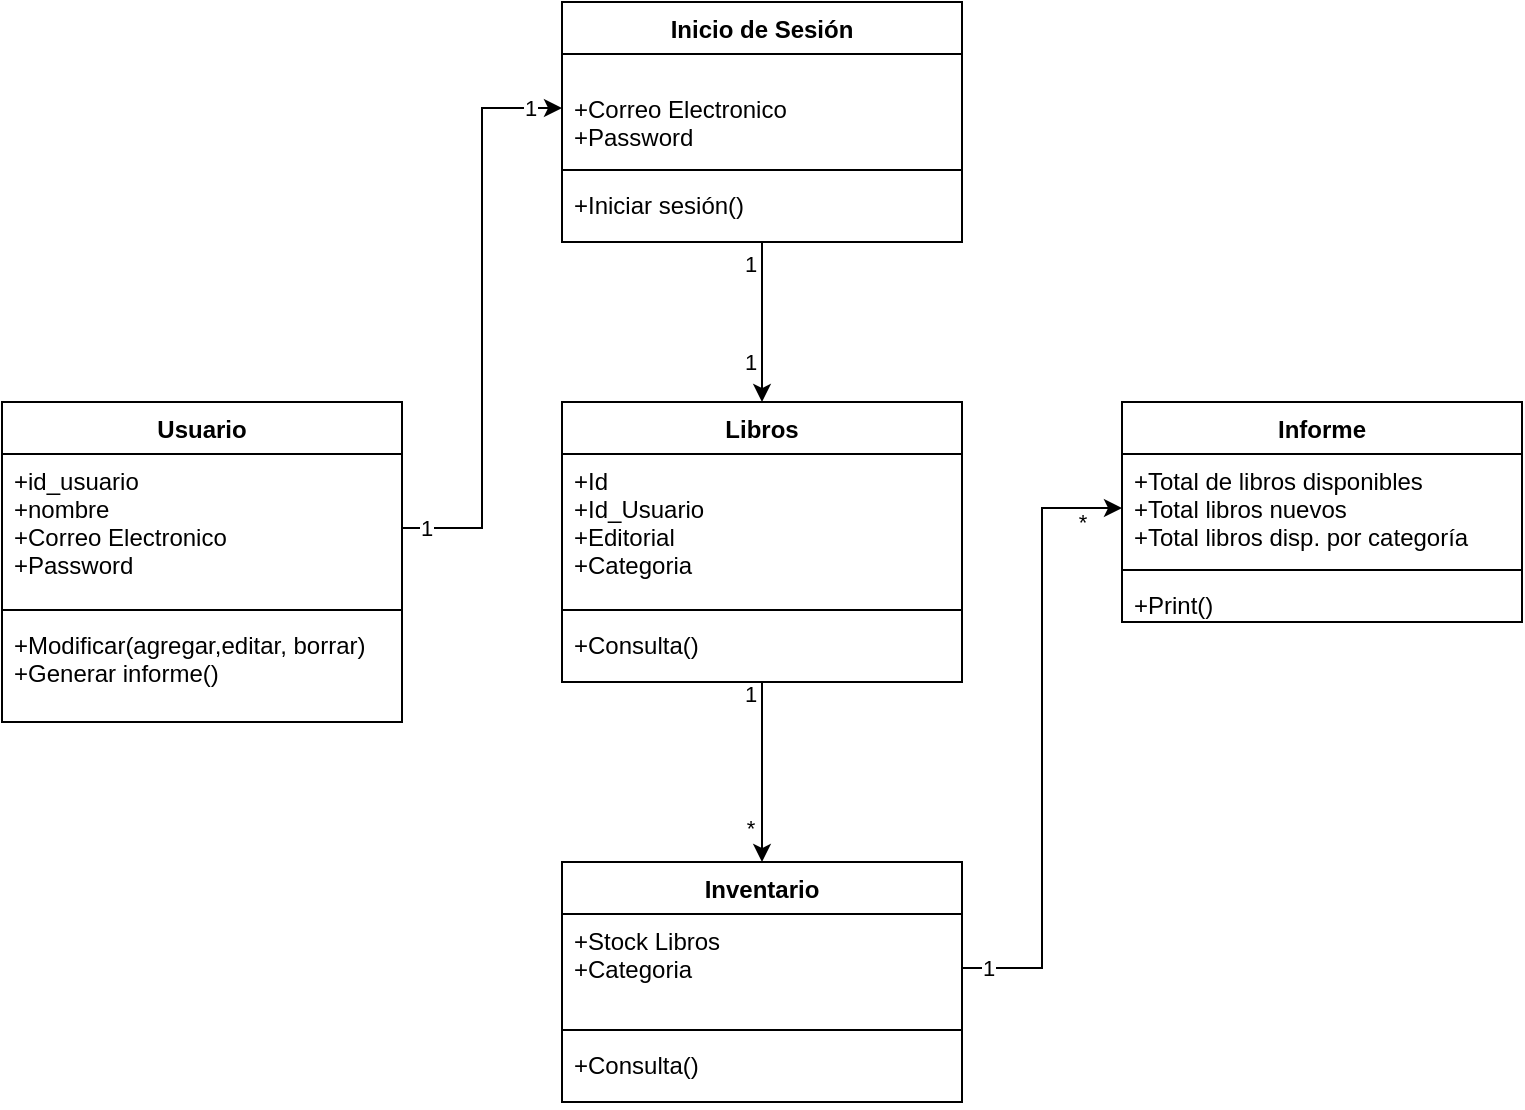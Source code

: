 <mxfile version="17.4.1" type="device"><diagram id="WMyjS5RUAPeBDCnNow36" name="Page-1"><mxGraphModel dx="1673" dy="865" grid="1" gridSize="10" guides="1" tooltips="1" connect="1" arrows="1" fold="1" page="1" pageScale="1" pageWidth="827" pageHeight="1169" math="0" shadow="0"><root><mxCell id="0"/><mxCell id="1" parent="0"/><mxCell id="A_r3FEsSaBhXF9sxY0YL-143" value="Usuario" style="swimlane;fontStyle=1;align=center;verticalAlign=top;childLayout=stackLayout;horizontal=1;startSize=26;horizontalStack=0;resizeParent=1;resizeParentMax=0;resizeLast=0;collapsible=1;marginBottom=0;" vertex="1" parent="1"><mxGeometry x="40" y="460" width="200" height="160" as="geometry"/></mxCell><mxCell id="A_r3FEsSaBhXF9sxY0YL-144" value="+id_usuario&#xA;+nombre&#xA;+Correo Electronico&#xA;+Password&#xA;&#xA;" style="text;strokeColor=none;fillColor=none;align=left;verticalAlign=top;spacingLeft=4;spacingRight=4;overflow=hidden;rotatable=0;points=[[0,0.5],[1,0.5]];portConstraint=eastwest;" vertex="1" parent="A_r3FEsSaBhXF9sxY0YL-143"><mxGeometry y="26" width="200" height="74" as="geometry"/></mxCell><mxCell id="A_r3FEsSaBhXF9sxY0YL-145" value="" style="line;strokeWidth=1;fillColor=none;align=left;verticalAlign=middle;spacingTop=-1;spacingLeft=3;spacingRight=3;rotatable=0;labelPosition=right;points=[];portConstraint=eastwest;" vertex="1" parent="A_r3FEsSaBhXF9sxY0YL-143"><mxGeometry y="100" width="200" height="8" as="geometry"/></mxCell><mxCell id="A_r3FEsSaBhXF9sxY0YL-146" value="+Modificar(agregar,editar, borrar)&#xA;+Generar informe()&#xA;" style="text;strokeColor=none;fillColor=none;align=left;verticalAlign=top;spacingLeft=4;spacingRight=4;overflow=hidden;rotatable=0;points=[[0,0.5],[1,0.5]];portConstraint=eastwest;" vertex="1" parent="A_r3FEsSaBhXF9sxY0YL-143"><mxGeometry y="108" width="200" height="52" as="geometry"/></mxCell><mxCell id="A_r3FEsSaBhXF9sxY0YL-165" style="edgeStyle=orthogonalEdgeStyle;rounded=0;orthogonalLoop=1;jettySize=auto;html=1;exitX=0.5;exitY=1;exitDx=0;exitDy=0;" edge="1" parent="1" source="A_r3FEsSaBhXF9sxY0YL-147" target="A_r3FEsSaBhXF9sxY0YL-151"><mxGeometry relative="1" as="geometry"/></mxCell><mxCell id="A_r3FEsSaBhXF9sxY0YL-170" value="1" style="edgeLabel;html=1;align=center;verticalAlign=middle;resizable=0;points=[];" vertex="1" connectable="0" parent="A_r3FEsSaBhXF9sxY0YL-165"><mxGeometry x="-0.842" relative="1" as="geometry"><mxPoint x="-6" y="4" as="offset"/></mxGeometry></mxCell><mxCell id="A_r3FEsSaBhXF9sxY0YL-171" value="1" style="edgeLabel;html=1;align=center;verticalAlign=middle;resizable=0;points=[];" vertex="1" connectable="0" parent="A_r3FEsSaBhXF9sxY0YL-165"><mxGeometry x="0.675" relative="1" as="geometry"><mxPoint x="-6" y="-7" as="offset"/></mxGeometry></mxCell><mxCell id="A_r3FEsSaBhXF9sxY0YL-147" value="Inicio de Sesión" style="swimlane;fontStyle=1;align=center;verticalAlign=top;childLayout=stackLayout;horizontal=1;startSize=26;horizontalStack=0;resizeParent=1;resizeParentMax=0;resizeLast=0;collapsible=1;marginBottom=0;" vertex="1" parent="1"><mxGeometry x="320" y="260" width="200" height="120" as="geometry"/></mxCell><mxCell id="A_r3FEsSaBhXF9sxY0YL-148" value="&#xA;+Correo Electronico&#xA;+Password&#xA;&#xA;" style="text;strokeColor=none;fillColor=none;align=left;verticalAlign=top;spacingLeft=4;spacingRight=4;overflow=hidden;rotatable=0;points=[[0,0.5],[1,0.5]];portConstraint=eastwest;" vertex="1" parent="A_r3FEsSaBhXF9sxY0YL-147"><mxGeometry y="26" width="200" height="54" as="geometry"/></mxCell><mxCell id="A_r3FEsSaBhXF9sxY0YL-149" value="" style="line;strokeWidth=1;fillColor=none;align=left;verticalAlign=middle;spacingTop=-1;spacingLeft=3;spacingRight=3;rotatable=0;labelPosition=right;points=[];portConstraint=eastwest;" vertex="1" parent="A_r3FEsSaBhXF9sxY0YL-147"><mxGeometry y="80" width="200" height="8" as="geometry"/></mxCell><mxCell id="A_r3FEsSaBhXF9sxY0YL-150" value="+Iniciar sesión()" style="text;strokeColor=none;fillColor=none;align=left;verticalAlign=top;spacingLeft=4;spacingRight=4;overflow=hidden;rotatable=0;points=[[0,0.5],[1,0.5]];portConstraint=eastwest;" vertex="1" parent="A_r3FEsSaBhXF9sxY0YL-147"><mxGeometry y="88" width="200" height="32" as="geometry"/></mxCell><mxCell id="A_r3FEsSaBhXF9sxY0YL-166" style="edgeStyle=orthogonalEdgeStyle;rounded=0;orthogonalLoop=1;jettySize=auto;html=1;exitX=0.5;exitY=1;exitDx=0;exitDy=0;entryX=0.5;entryY=0;entryDx=0;entryDy=0;" edge="1" parent="1" source="A_r3FEsSaBhXF9sxY0YL-151" target="A_r3FEsSaBhXF9sxY0YL-159"><mxGeometry relative="1" as="geometry"/></mxCell><mxCell id="A_r3FEsSaBhXF9sxY0YL-172" value="1" style="edgeLabel;html=1;align=center;verticalAlign=middle;resizable=0;points=[];" vertex="1" connectable="0" parent="A_r3FEsSaBhXF9sxY0YL-166"><mxGeometry x="-0.864" relative="1" as="geometry"><mxPoint x="-6" as="offset"/></mxGeometry></mxCell><mxCell id="A_r3FEsSaBhXF9sxY0YL-173" value="*" style="edgeLabel;html=1;align=center;verticalAlign=middle;resizable=0;points=[];" vertex="1" connectable="0" parent="A_r3FEsSaBhXF9sxY0YL-166"><mxGeometry x="0.622" relative="1" as="geometry"><mxPoint x="-6" as="offset"/></mxGeometry></mxCell><mxCell id="A_r3FEsSaBhXF9sxY0YL-151" value="Libros" style="swimlane;fontStyle=1;align=center;verticalAlign=top;childLayout=stackLayout;horizontal=1;startSize=26;horizontalStack=0;resizeParent=1;resizeParentMax=0;resizeLast=0;collapsible=1;marginBottom=0;" vertex="1" parent="1"><mxGeometry x="320" y="460" width="200" height="140" as="geometry"/></mxCell><mxCell id="A_r3FEsSaBhXF9sxY0YL-152" value="+Id&#xA;+Id_Usuario&#xA;+Editorial&#xA;+Categoria&#xA;" style="text;strokeColor=none;fillColor=none;align=left;verticalAlign=top;spacingLeft=4;spacingRight=4;overflow=hidden;rotatable=0;points=[[0,0.5],[1,0.5]];portConstraint=eastwest;" vertex="1" parent="A_r3FEsSaBhXF9sxY0YL-151"><mxGeometry y="26" width="200" height="74" as="geometry"/></mxCell><mxCell id="A_r3FEsSaBhXF9sxY0YL-153" value="" style="line;strokeWidth=1;fillColor=none;align=left;verticalAlign=middle;spacingTop=-1;spacingLeft=3;spacingRight=3;rotatable=0;labelPosition=right;points=[];portConstraint=eastwest;" vertex="1" parent="A_r3FEsSaBhXF9sxY0YL-151"><mxGeometry y="100" width="200" height="8" as="geometry"/></mxCell><mxCell id="A_r3FEsSaBhXF9sxY0YL-154" value="+Consulta()" style="text;strokeColor=none;fillColor=none;align=left;verticalAlign=top;spacingLeft=4;spacingRight=4;overflow=hidden;rotatable=0;points=[[0,0.5],[1,0.5]];portConstraint=eastwest;" vertex="1" parent="A_r3FEsSaBhXF9sxY0YL-151"><mxGeometry y="108" width="200" height="32" as="geometry"/></mxCell><mxCell id="A_r3FEsSaBhXF9sxY0YL-155" value="Informe" style="swimlane;fontStyle=1;align=center;verticalAlign=top;childLayout=stackLayout;horizontal=1;startSize=26;horizontalStack=0;resizeParent=1;resizeParentMax=0;resizeLast=0;collapsible=1;marginBottom=0;" vertex="1" parent="1"><mxGeometry x="600" y="460" width="200" height="110" as="geometry"/></mxCell><mxCell id="A_r3FEsSaBhXF9sxY0YL-156" value="+Total de libros disponibles&#xA;+Total libros nuevos&#xA;+Total libros disp. por categoría&#xA;" style="text;strokeColor=none;fillColor=none;align=left;verticalAlign=top;spacingLeft=4;spacingRight=4;overflow=hidden;rotatable=0;points=[[0,0.5],[1,0.5]];portConstraint=eastwest;" vertex="1" parent="A_r3FEsSaBhXF9sxY0YL-155"><mxGeometry y="26" width="200" height="54" as="geometry"/></mxCell><mxCell id="A_r3FEsSaBhXF9sxY0YL-157" value="" style="line;strokeWidth=1;fillColor=none;align=left;verticalAlign=middle;spacingTop=-1;spacingLeft=3;spacingRight=3;rotatable=0;labelPosition=right;points=[];portConstraint=eastwest;" vertex="1" parent="A_r3FEsSaBhXF9sxY0YL-155"><mxGeometry y="80" width="200" height="8" as="geometry"/></mxCell><mxCell id="A_r3FEsSaBhXF9sxY0YL-158" value="+Print()" style="text;strokeColor=none;fillColor=none;align=left;verticalAlign=top;spacingLeft=4;spacingRight=4;overflow=hidden;rotatable=0;points=[[0,0.5],[1,0.5]];portConstraint=eastwest;" vertex="1" parent="A_r3FEsSaBhXF9sxY0YL-155"><mxGeometry y="88" width="200" height="22" as="geometry"/></mxCell><mxCell id="A_r3FEsSaBhXF9sxY0YL-159" value="Inventario" style="swimlane;fontStyle=1;align=center;verticalAlign=top;childLayout=stackLayout;horizontal=1;startSize=26;horizontalStack=0;resizeParent=1;resizeParentMax=0;resizeLast=0;collapsible=1;marginBottom=0;" vertex="1" parent="1"><mxGeometry x="320" y="690" width="200" height="120" as="geometry"/></mxCell><mxCell id="A_r3FEsSaBhXF9sxY0YL-160" value="+Stock Libros&#xA;+Categoria&#xA;" style="text;strokeColor=none;fillColor=none;align=left;verticalAlign=top;spacingLeft=4;spacingRight=4;overflow=hidden;rotatable=0;points=[[0,0.5],[1,0.5]];portConstraint=eastwest;" vertex="1" parent="A_r3FEsSaBhXF9sxY0YL-159"><mxGeometry y="26" width="200" height="54" as="geometry"/></mxCell><mxCell id="A_r3FEsSaBhXF9sxY0YL-161" value="" style="line;strokeWidth=1;fillColor=none;align=left;verticalAlign=middle;spacingTop=-1;spacingLeft=3;spacingRight=3;rotatable=0;labelPosition=right;points=[];portConstraint=eastwest;" vertex="1" parent="A_r3FEsSaBhXF9sxY0YL-159"><mxGeometry y="80" width="200" height="8" as="geometry"/></mxCell><mxCell id="A_r3FEsSaBhXF9sxY0YL-162" value="+Consulta()&#xA;" style="text;strokeColor=none;fillColor=none;align=left;verticalAlign=top;spacingLeft=4;spacingRight=4;overflow=hidden;rotatable=0;points=[[0,0.5],[1,0.5]];portConstraint=eastwest;" vertex="1" parent="A_r3FEsSaBhXF9sxY0YL-159"><mxGeometry y="88" width="200" height="32" as="geometry"/></mxCell><mxCell id="A_r3FEsSaBhXF9sxY0YL-164" style="edgeStyle=orthogonalEdgeStyle;rounded=0;orthogonalLoop=1;jettySize=auto;html=1;exitX=1;exitY=0.5;exitDx=0;exitDy=0;entryX=0;entryY=0.5;entryDx=0;entryDy=0;" edge="1" parent="1" source="A_r3FEsSaBhXF9sxY0YL-144" target="A_r3FEsSaBhXF9sxY0YL-148"><mxGeometry relative="1" as="geometry"/></mxCell><mxCell id="A_r3FEsSaBhXF9sxY0YL-168" value="1" style="edgeLabel;html=1;align=center;verticalAlign=middle;resizable=0;points=[];" vertex="1" connectable="0" parent="A_r3FEsSaBhXF9sxY0YL-164"><mxGeometry x="-0.92" relative="1" as="geometry"><mxPoint as="offset"/></mxGeometry></mxCell><mxCell id="A_r3FEsSaBhXF9sxY0YL-169" value="1" style="edgeLabel;html=1;align=center;verticalAlign=middle;resizable=0;points=[];" vertex="1" connectable="0" parent="A_r3FEsSaBhXF9sxY0YL-164"><mxGeometry x="0.888" relative="1" as="geometry"><mxPoint as="offset"/></mxGeometry></mxCell><mxCell id="A_r3FEsSaBhXF9sxY0YL-167" style="edgeStyle=orthogonalEdgeStyle;rounded=0;orthogonalLoop=1;jettySize=auto;html=1;exitX=1;exitY=0.5;exitDx=0;exitDy=0;" edge="1" parent="1" source="A_r3FEsSaBhXF9sxY0YL-160" target="A_r3FEsSaBhXF9sxY0YL-156"><mxGeometry relative="1" as="geometry"/></mxCell><mxCell id="A_r3FEsSaBhXF9sxY0YL-174" value="1" style="edgeLabel;html=1;align=center;verticalAlign=middle;resizable=0;points=[];" vertex="1" connectable="0" parent="A_r3FEsSaBhXF9sxY0YL-167"><mxGeometry x="-0.918" relative="1" as="geometry"><mxPoint as="offset"/></mxGeometry></mxCell><mxCell id="A_r3FEsSaBhXF9sxY0YL-175" value="*" style="edgeLabel;html=1;align=center;verticalAlign=middle;resizable=0;points=[];" vertex="1" connectable="0" parent="A_r3FEsSaBhXF9sxY0YL-167"><mxGeometry x="0.92" y="-1" relative="1" as="geometry"><mxPoint x="-8" y="6" as="offset"/></mxGeometry></mxCell></root></mxGraphModel></diagram></mxfile>